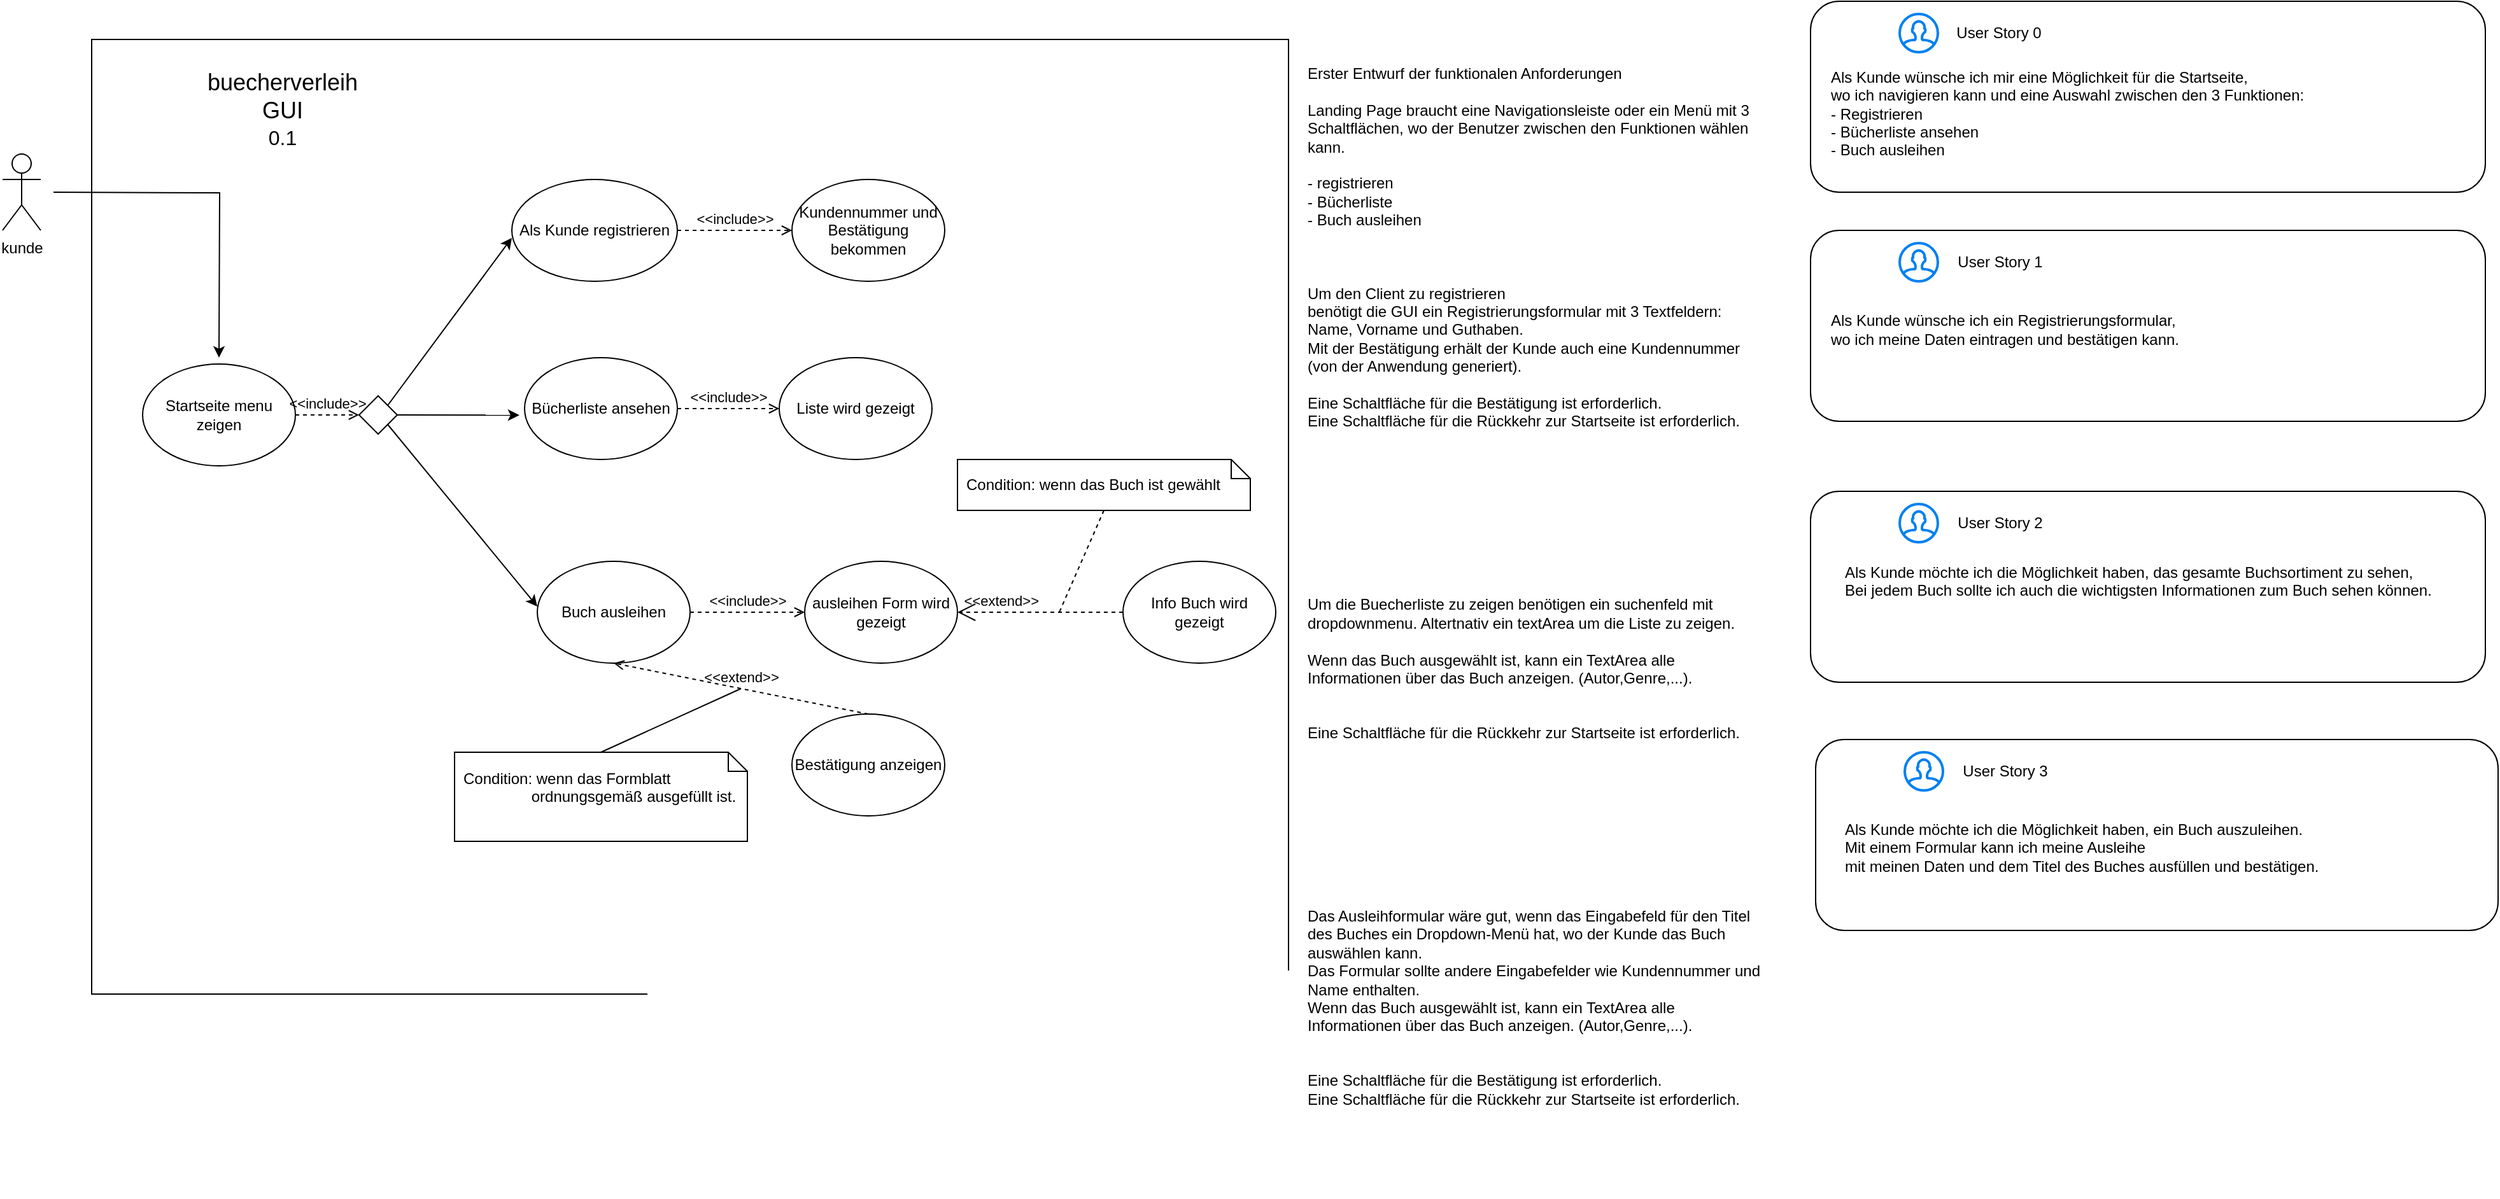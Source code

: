 <mxfile version="22.0.0" type="device">
  <diagram name="Seite-1" id="uxTLcfkTgohi3he8zT08">
    <mxGraphModel dx="1808" dy="869" grid="1" gridSize="10" guides="1" tooltips="1" connect="1" arrows="1" fold="1" page="1" pageScale="1" pageWidth="827" pageHeight="1169" math="0" shadow="0">
      <root>
        <mxCell id="0" />
        <mxCell id="1" parent="0" />
        <mxCell id="-Hhe_IaTKdPIlDTNNeOO-61" value="" style="rounded=1;whiteSpace=wrap;html=1;" vertex="1" parent="1">
          <mxGeometry x="1170" y="50" width="530" height="150" as="geometry" />
        </mxCell>
        <mxCell id="-Hhe_IaTKdPIlDTNNeOO-51" value="" style="rounded=0;whiteSpace=wrap;html=1;" vertex="1" parent="1">
          <mxGeometry x="-180" y="80" width="940" height="750" as="geometry" />
        </mxCell>
        <mxCell id="-Hhe_IaTKdPIlDTNNeOO-38" style="edgeStyle=orthogonalEdgeStyle;rounded=0;orthogonalLoop=1;jettySize=auto;html=1;" edge="1" parent="1">
          <mxGeometry relative="1" as="geometry">
            <mxPoint x="-80" y="330" as="targetPoint" />
            <mxPoint x="-210" y="200" as="sourcePoint" />
          </mxGeometry>
        </mxCell>
        <mxCell id="-Hhe_IaTKdPIlDTNNeOO-1" value="&lt;div&gt;kunde&lt;/div&gt;&lt;div&gt;&lt;br&gt;&lt;/div&gt;" style="shape=umlActor;verticalLabelPosition=bottom;verticalAlign=top;html=1;" vertex="1" parent="1">
          <mxGeometry x="-250" y="170" width="30" height="60" as="geometry" />
        </mxCell>
        <mxCell id="-Hhe_IaTKdPIlDTNNeOO-2" value="Als Kunde registrieren" style="ellipse;whiteSpace=wrap;html=1;" vertex="1" parent="1">
          <mxGeometry x="150" y="190" width="130" height="80" as="geometry" />
        </mxCell>
        <mxCell id="-Hhe_IaTKdPIlDTNNeOO-5" value="Kundennummer und Bestätigung bekommen" style="ellipse;whiteSpace=wrap;html=1;" vertex="1" parent="1">
          <mxGeometry x="370" y="190" width="120" height="80" as="geometry" />
        </mxCell>
        <mxCell id="-Hhe_IaTKdPIlDTNNeOO-6" value="&amp;lt;&amp;lt;include&amp;gt;&amp;gt;" style="html=1;verticalAlign=bottom;labelBackgroundColor=none;endArrow=open;endFill=0;dashed=1;rounded=0;exitX=1;exitY=0.5;exitDx=0;exitDy=0;entryX=0;entryY=0.5;entryDx=0;entryDy=0;" edge="1" parent="1" source="-Hhe_IaTKdPIlDTNNeOO-2" target="-Hhe_IaTKdPIlDTNNeOO-5">
          <mxGeometry width="160" relative="1" as="geometry">
            <mxPoint x="140" y="430" as="sourcePoint" />
            <mxPoint x="300" y="430" as="targetPoint" />
          </mxGeometry>
        </mxCell>
        <mxCell id="-Hhe_IaTKdPIlDTNNeOO-7" value="&lt;div&gt;&lt;font style=&quot;font-size: 18px;&quot;&gt;buecherverleih GUI &lt;br&gt;&lt;/font&gt;&lt;/div&gt;&lt;div&gt;&lt;font size=&quot;3&quot;&gt;0.1&lt;/font&gt;&lt;/div&gt;" style="text;html=1;strokeColor=none;fillColor=none;align=center;verticalAlign=middle;whiteSpace=wrap;rounded=0;" vertex="1" parent="1">
          <mxGeometry x="-60" y="120" width="60" height="30" as="geometry" />
        </mxCell>
        <mxCell id="-Hhe_IaTKdPIlDTNNeOO-9" value="Bücherliste ansehen&lt;br&gt;" style="ellipse;whiteSpace=wrap;html=1;" vertex="1" parent="1">
          <mxGeometry x="160" y="330" width="120" height="80" as="geometry" />
        </mxCell>
        <mxCell id="-Hhe_IaTKdPIlDTNNeOO-11" value="Buch ausleihen" style="ellipse;whiteSpace=wrap;html=1;" vertex="1" parent="1">
          <mxGeometry x="170" y="490" width="120" height="80" as="geometry" />
        </mxCell>
        <mxCell id="-Hhe_IaTKdPIlDTNNeOO-14" value="Bestätigung anzeigen" style="ellipse;whiteSpace=wrap;html=1;" vertex="1" parent="1">
          <mxGeometry x="370" y="610" width="120" height="80" as="geometry" />
        </mxCell>
        <mxCell id="-Hhe_IaTKdPIlDTNNeOO-15" value="Liste wird gezeigt" style="ellipse;whiteSpace=wrap;html=1;" vertex="1" parent="1">
          <mxGeometry x="360" y="330" width="120" height="80" as="geometry" />
        </mxCell>
        <mxCell id="-Hhe_IaTKdPIlDTNNeOO-17" value="&amp;lt;&amp;lt;include&amp;gt;&amp;gt;" style="html=1;verticalAlign=bottom;labelBackgroundColor=none;endArrow=open;endFill=0;dashed=1;rounded=0;entryX=0;entryY=0.5;entryDx=0;entryDy=0;exitX=1;exitY=0.5;exitDx=0;exitDy=0;" edge="1" parent="1" source="-Hhe_IaTKdPIlDTNNeOO-9" target="-Hhe_IaTKdPIlDTNNeOO-15">
          <mxGeometry width="160" relative="1" as="geometry">
            <mxPoint x="140" y="430" as="sourcePoint" />
            <mxPoint x="300" y="430" as="targetPoint" />
          </mxGeometry>
        </mxCell>
        <mxCell id="-Hhe_IaTKdPIlDTNNeOO-20" value="&lt;div&gt;Erster Entwurf der funktionalen Anforderungen&lt;/div&gt;&lt;div&gt;&lt;br&gt;&lt;/div&gt;&lt;div&gt;Landing Page braucht eine Navigationsleiste oder ein Menü mit 3 Schaltflächen, wo der Benutzer zwischen den Funktionen wählen kann.&lt;br&gt;&lt;br&gt;&lt;/div&gt;&lt;div&gt;- registrieren &lt;br&gt;&lt;/div&gt;&lt;div&gt;- Bücherliste &lt;br&gt;&lt;/div&gt;&lt;div&gt;- Buch ausleihen &lt;br&gt;&lt;/div&gt;&lt;div&gt;&lt;br&gt;&lt;/div&gt;&lt;br&gt;&lt;div&gt;&lt;br&gt;&lt;/div&gt;&lt;div&gt;Um den Client zu registrieren&lt;/div&gt;benötigt die GUI ein Registrierungsformular mit 3 Textfeldern: Name, Vorname und Guthaben.&lt;br&gt;&lt;div&gt;Mit der Bestätigung erhält der Kunde auch eine Kundennummer (von der Anwendung generiert).&lt;/div&gt;&lt;div&gt;&lt;br&gt;&lt;/div&gt;&lt;div&gt;Eine Schaltfläche für die Bestätigung ist erforderlich.&lt;/div&gt;&lt;div&gt;Eine Schaltfläche für die Rückkehr zur Startseite ist erforderlich.&lt;/div&gt;&lt;br&gt;&lt;br&gt;&lt;div&gt;&lt;br&gt;&lt;/div&gt;&lt;div&gt;&lt;br&gt;&lt;/div&gt;&lt;div&gt;&lt;br&gt;&lt;/div&gt;&lt;div&gt;&lt;br&gt;&lt;/div&gt;&lt;div&gt;&lt;br&gt;&lt;/div&gt;&lt;div&gt;&lt;br&gt;&lt;/div&gt;&lt;div&gt;&lt;br&gt;&lt;/div&gt;&lt;div&gt;Um die Buecherliste zu zeigen benötigen ein suchenfeld mit dropdownmenu. Altertnativ ein textArea um die Liste zu zeigen. &lt;br&gt;&lt;/div&gt;&lt;div&gt;&lt;br&gt;&lt;/div&gt;&lt;div&gt;Wenn das Buch ausgewählt ist, kann ein TextArea alle Informationen über das Buch anzeigen. (Autor,Genre,...).&lt;/div&gt;&lt;div&gt;&lt;br&gt;&lt;/div&gt;&lt;div&gt;&lt;br&gt;&lt;/div&gt;&lt;div&gt;Eine Schaltfläche für die Rückkehr zur Startseite ist erforderlich.&lt;/div&gt;&lt;div&gt;&lt;br&gt;&lt;/div&gt;&lt;div&gt;&lt;br&gt;&lt;/div&gt;&lt;div&gt;&lt;br&gt;&lt;/div&gt;&lt;div&gt;&lt;br&gt;&lt;/div&gt;&lt;div&gt;&lt;br&gt;&lt;/div&gt;&lt;div&gt;&lt;br&gt;&lt;/div&gt;&lt;div&gt;&lt;br&gt;&lt;/div&gt;&lt;div&gt;&lt;br&gt;&lt;/div&gt;&lt;div&gt;&lt;br&gt;&lt;/div&gt;Das Ausleihformular wäre gut, wenn das Eingabefeld für den Titel des Buches ein Dropdown-Menü hat, wo der Kunde das Buch auswählen kann.&lt;br&gt;Das Formular sollte andere Eingabefelder wie Kundennummer und Name enthalten.&lt;br&gt;&lt;div&gt;Wenn das Buch ausgewählt ist, kann ein TextArea alle Informationen über das Buch anzeigen. (Autor,Genre,...).&lt;/div&gt;&lt;br&gt;&lt;div&gt;&lt;br&gt;&lt;/div&gt;&lt;div&gt;Eine Schaltfläche für die Bestätigung ist erforderlich.&lt;/div&gt;&lt;div&gt;Eine Schaltfläche für die Rückkehr zur Startseite ist erforderlich.&lt;br&gt;&lt;br&gt;&lt;br&gt;&lt;br&gt;&lt;br&gt;&lt;br&gt;&lt;/div&gt;" style="text;html=1;strokeColor=none;fillColor=none;spacing=5;spacingTop=-20;whiteSpace=wrap;overflow=hidden;rounded=0;" vertex="1" parent="1">
          <mxGeometry x="770" y="110" width="370" height="880" as="geometry" />
        </mxCell>
        <mxCell id="-Hhe_IaTKdPIlDTNNeOO-21" value="ausleihen Form wird gezeigt" style="ellipse;whiteSpace=wrap;html=1;" vertex="1" parent="1">
          <mxGeometry x="380" y="490" width="120" height="80" as="geometry" />
        </mxCell>
        <mxCell id="-Hhe_IaTKdPIlDTNNeOO-22" value="&amp;lt;&amp;lt;include&amp;gt;&amp;gt;" style="html=1;verticalAlign=bottom;labelBackgroundColor=none;endArrow=open;endFill=0;dashed=1;rounded=0;exitX=1;exitY=0.5;exitDx=0;exitDy=0;entryX=0;entryY=0.5;entryDx=0;entryDy=0;" edge="1" parent="1" source="-Hhe_IaTKdPIlDTNNeOO-11" target="-Hhe_IaTKdPIlDTNNeOO-21">
          <mxGeometry width="160" relative="1" as="geometry">
            <mxPoint x="330" y="350" as="sourcePoint" />
            <mxPoint x="490" y="350" as="targetPoint" />
          </mxGeometry>
        </mxCell>
        <mxCell id="-Hhe_IaTKdPIlDTNNeOO-24" value="&amp;lt;&amp;lt;extend&amp;gt;&amp;gt;" style="html=1;verticalAlign=bottom;labelBackgroundColor=none;endArrow=open;endFill=0;dashed=1;rounded=0;exitX=0.5;exitY=0;exitDx=0;exitDy=0;entryX=0.5;entryY=1;entryDx=0;entryDy=0;" edge="1" parent="1" source="-Hhe_IaTKdPIlDTNNeOO-14" target="-Hhe_IaTKdPIlDTNNeOO-11">
          <mxGeometry width="160" relative="1" as="geometry">
            <mxPoint x="330" y="350" as="sourcePoint" />
            <mxPoint x="490" y="350" as="targetPoint" />
          </mxGeometry>
        </mxCell>
        <mxCell id="-Hhe_IaTKdPIlDTNNeOO-25" value="Condition: wenn das Formblatt                 ordnungsgemäß ausgefüllt ist.&#xa;" style="shape=note;size=15;spacingLeft=5;align=left;whiteSpace=wrap;" vertex="1" parent="1">
          <mxGeometry x="105" y="640" width="230" height="70" as="geometry" />
        </mxCell>
        <mxCell id="-Hhe_IaTKdPIlDTNNeOO-28" value="" style="endArrow=none;html=1;rounded=0;exitX=0.5;exitY=0;exitDx=0;exitDy=0;exitPerimeter=0;" edge="1" parent="1" source="-Hhe_IaTKdPIlDTNNeOO-25">
          <mxGeometry width="50" height="50" relative="1" as="geometry">
            <mxPoint x="380" y="380" as="sourcePoint" />
            <mxPoint x="330" y="590" as="targetPoint" />
          </mxGeometry>
        </mxCell>
        <mxCell id="-Hhe_IaTKdPIlDTNNeOO-29" value="Info Buch wird gezeigt" style="ellipse;whiteSpace=wrap;html=1;" vertex="1" parent="1">
          <mxGeometry x="630" y="490" width="120" height="80" as="geometry" />
        </mxCell>
        <mxCell id="-Hhe_IaTKdPIlDTNNeOO-30" value="Condition: wenn das Buch ist gewählt" style="shape=note;size=15;spacingLeft=5;align=left;whiteSpace=wrap;" vertex="1" parent="1">
          <mxGeometry x="500" y="410" width="230" height="40" as="geometry" />
        </mxCell>
        <mxCell id="-Hhe_IaTKdPIlDTNNeOO-31" value="&amp;lt;&amp;lt;extend&amp;gt;&amp;gt;" style="align=right;html=1;verticalAlign=bottom;rounded=0;labelBackgroundColor=none;endArrow=open;endSize=12;dashed=1;exitX=0;exitY=0.5;exitDx=0;exitDy=0;entryX=1;entryY=0.5;entryDx=0;entryDy=0;" edge="1" parent="1" source="-Hhe_IaTKdPIlDTNNeOO-29" target="-Hhe_IaTKdPIlDTNNeOO-21">
          <mxGeometry relative="1" as="geometry">
            <mxPoint x="480" y="490" as="targetPoint" />
            <mxPoint x="640" y="490" as="sourcePoint" />
          </mxGeometry>
        </mxCell>
        <mxCell id="-Hhe_IaTKdPIlDTNNeOO-32" value="" style="edgeStyle=none;html=1;endArrow=none;rounded=0;labelBackgroundColor=none;dashed=1;exitX=0.5;exitY=1;" edge="1" source="-Hhe_IaTKdPIlDTNNeOO-30" parent="1">
          <mxGeometry relative="1" as="geometry">
            <mxPoint x="580" y="530" as="targetPoint" />
          </mxGeometry>
        </mxCell>
        <mxCell id="-Hhe_IaTKdPIlDTNNeOO-33" value="Startseite menu zeigen" style="ellipse;whiteSpace=wrap;html=1;" vertex="1" parent="1">
          <mxGeometry x="-140" y="335" width="120" height="80" as="geometry" />
        </mxCell>
        <mxCell id="-Hhe_IaTKdPIlDTNNeOO-44" value="" style="rhombus;" vertex="1" parent="1">
          <mxGeometry x="30" y="360" width="30" height="30" as="geometry" />
        </mxCell>
        <mxCell id="-Hhe_IaTKdPIlDTNNeOO-47" value="&amp;lt;&amp;lt;include&amp;gt;&amp;gt;" style="html=1;verticalAlign=bottom;labelBackgroundColor=none;endArrow=open;endFill=0;dashed=1;rounded=0;exitX=1;exitY=0.5;exitDx=0;exitDy=0;entryX=0;entryY=0.5;entryDx=0;entryDy=0;" edge="1" parent="1" source="-Hhe_IaTKdPIlDTNNeOO-33" target="-Hhe_IaTKdPIlDTNNeOO-44">
          <mxGeometry width="160" relative="1" as="geometry">
            <mxPoint x="30" y="390" as="sourcePoint" />
            <mxPoint x="190" y="390" as="targetPoint" />
          </mxGeometry>
        </mxCell>
        <mxCell id="-Hhe_IaTKdPIlDTNNeOO-48" value="" style="endArrow=classic;html=1;rounded=0;exitX=1;exitY=0.5;exitDx=0;exitDy=0;entryX=-0.034;entryY=0.564;entryDx=0;entryDy=0;entryPerimeter=0;" edge="1" parent="1" source="-Hhe_IaTKdPIlDTNNeOO-44" target="-Hhe_IaTKdPIlDTNNeOO-9">
          <mxGeometry width="50" height="50" relative="1" as="geometry">
            <mxPoint x="90" y="410" as="sourcePoint" />
            <mxPoint x="140" y="360" as="targetPoint" />
          </mxGeometry>
        </mxCell>
        <mxCell id="-Hhe_IaTKdPIlDTNNeOO-49" value="" style="endArrow=classic;html=1;rounded=0;exitX=1;exitY=0;exitDx=0;exitDy=0;entryX=0;entryY=0.573;entryDx=0;entryDy=0;entryPerimeter=0;" edge="1" parent="1" source="-Hhe_IaTKdPIlDTNNeOO-44" target="-Hhe_IaTKdPIlDTNNeOO-2">
          <mxGeometry width="50" height="50" relative="1" as="geometry">
            <mxPoint x="90" y="410" as="sourcePoint" />
            <mxPoint x="140" y="360" as="targetPoint" />
          </mxGeometry>
        </mxCell>
        <mxCell id="-Hhe_IaTKdPIlDTNNeOO-50" value="" style="endArrow=classic;html=1;rounded=0;exitX=1;exitY=1;exitDx=0;exitDy=0;entryX=0;entryY=0.444;entryDx=0;entryDy=0;entryPerimeter=0;" edge="1" parent="1" source="-Hhe_IaTKdPIlDTNNeOO-44" target="-Hhe_IaTKdPIlDTNNeOO-11">
          <mxGeometry width="50" height="50" relative="1" as="geometry">
            <mxPoint x="90" y="410" as="sourcePoint" />
            <mxPoint x="140" y="360" as="targetPoint" />
          </mxGeometry>
        </mxCell>
        <mxCell id="-Hhe_IaTKdPIlDTNNeOO-52" value="" style="html=1;verticalLabelPosition=bottom;align=center;labelBackgroundColor=#ffffff;verticalAlign=top;strokeWidth=2;strokeColor=#0080F0;shadow=0;dashed=0;shape=mxgraph.ios7.icons.user;" vertex="1" parent="1">
          <mxGeometry x="1240" y="60" width="30" height="30" as="geometry" />
        </mxCell>
        <mxCell id="-Hhe_IaTKdPIlDTNNeOO-53" value="&lt;div&gt;User Story 0&lt;/div&gt;" style="text;html=1;strokeColor=none;fillColor=none;align=center;verticalAlign=middle;whiteSpace=wrap;rounded=0;" vertex="1" parent="1">
          <mxGeometry x="1258" y="60" width="120" height="30" as="geometry" />
        </mxCell>
        <mxCell id="-Hhe_IaTKdPIlDTNNeOO-58" value="&lt;div align=&quot;left&quot;&gt;&lt;br&gt;&lt;/div&gt;&lt;div&gt;&lt;br&gt;&lt;/div&gt;Als Kunde wünsche ich mir eine Möglichkeit für die Startseite,&lt;br&gt;wo ich navigieren kann und eine Auswahl zwischen den 3 Funktionen:&lt;br&gt;- Registrieren&lt;br&gt;- Bücherliste ansehen&lt;br&gt;- Buch ausleihen" style="text;html=1;align=left;verticalAlign=middle;resizable=0;points=[];autosize=1;strokeColor=none;fillColor=none;" vertex="1" parent="1">
          <mxGeometry x="1184" y="69" width="390" height="110" as="geometry" />
        </mxCell>
        <mxCell id="-Hhe_IaTKdPIlDTNNeOO-70" value="" style="rounded=1;whiteSpace=wrap;html=1;" vertex="1" parent="1">
          <mxGeometry x="1174" y="630" width="536" height="150" as="geometry" />
        </mxCell>
        <mxCell id="-Hhe_IaTKdPIlDTNNeOO-71" value="" style="html=1;verticalLabelPosition=bottom;align=center;labelBackgroundColor=#ffffff;verticalAlign=top;strokeWidth=2;strokeColor=#0080F0;shadow=0;dashed=0;shape=mxgraph.ios7.icons.user;" vertex="1" parent="1">
          <mxGeometry x="1244" y="640" width="30" height="30" as="geometry" />
        </mxCell>
        <mxCell id="-Hhe_IaTKdPIlDTNNeOO-72" value="&lt;div&gt;User Story 3&lt;br&gt;&lt;/div&gt;" style="text;html=1;strokeColor=none;fillColor=none;align=center;verticalAlign=middle;whiteSpace=wrap;rounded=0;" vertex="1" parent="1">
          <mxGeometry x="1263" y="640" width="120" height="30" as="geometry" />
        </mxCell>
        <mxCell id="-Hhe_IaTKdPIlDTNNeOO-74" value="" style="rounded=1;whiteSpace=wrap;html=1;" vertex="1" parent="1">
          <mxGeometry x="1170" y="230" width="530" height="150" as="geometry" />
        </mxCell>
        <mxCell id="-Hhe_IaTKdPIlDTNNeOO-75" value="" style="html=1;verticalLabelPosition=bottom;align=center;labelBackgroundColor=#ffffff;verticalAlign=top;strokeWidth=2;strokeColor=#0080F0;shadow=0;dashed=0;shape=mxgraph.ios7.icons.user;" vertex="1" parent="1">
          <mxGeometry x="1240" y="240" width="30" height="30" as="geometry" />
        </mxCell>
        <mxCell id="-Hhe_IaTKdPIlDTNNeOO-76" value="&lt;div&gt;User Story 1&lt;/div&gt;" style="text;html=1;strokeColor=none;fillColor=none;align=center;verticalAlign=middle;whiteSpace=wrap;rounded=0;" vertex="1" parent="1">
          <mxGeometry x="1259" y="240" width="120" height="30" as="geometry" />
        </mxCell>
        <mxCell id="-Hhe_IaTKdPIlDTNNeOO-77" value="Als Kunde wünsche ich ein Registrierungsformular,&lt;br&gt;wo ich meine Daten eintragen und bestätigen kann." style="text;html=1;align=left;verticalAlign=middle;resizable=0;points=[];autosize=1;strokeColor=none;fillColor=none;" vertex="1" parent="1">
          <mxGeometry x="1184" y="288" width="290" height="40" as="geometry" />
        </mxCell>
        <mxCell id="-Hhe_IaTKdPIlDTNNeOO-78" value="" style="rounded=1;whiteSpace=wrap;html=1;" vertex="1" parent="1">
          <mxGeometry x="1170" y="435" width="530" height="150" as="geometry" />
        </mxCell>
        <mxCell id="-Hhe_IaTKdPIlDTNNeOO-79" value="" style="html=1;verticalLabelPosition=bottom;align=center;labelBackgroundColor=#ffffff;verticalAlign=top;strokeWidth=2;strokeColor=#0080F0;shadow=0;dashed=0;shape=mxgraph.ios7.icons.user;" vertex="1" parent="1">
          <mxGeometry x="1240" y="445" width="30" height="30" as="geometry" />
        </mxCell>
        <mxCell id="-Hhe_IaTKdPIlDTNNeOO-80" value="&lt;div&gt;User Story 2&lt;br&gt;&lt;/div&gt;" style="text;html=1;strokeColor=none;fillColor=none;align=center;verticalAlign=middle;whiteSpace=wrap;rounded=0;" vertex="1" parent="1">
          <mxGeometry x="1259" y="445" width="120" height="30" as="geometry" />
        </mxCell>
        <mxCell id="-Hhe_IaTKdPIlDTNNeOO-81" value="Als Kunde möchte ich die Möglichkeit haben, das gesamte Buchsortiment zu sehen,&lt;br&gt;Bei jedem Buch sollte ich auch die wichtigsten Informationen zum Buch sehen können.&lt;br&gt;&lt;br&gt;&lt;br&gt;" style="text;html=1;align=left;verticalAlign=middle;resizable=0;points=[];autosize=1;strokeColor=none;fillColor=none;" vertex="1" parent="1">
          <mxGeometry x="1195" y="485" width="480" height="70" as="geometry" />
        </mxCell>
        <mxCell id="-Hhe_IaTKdPIlDTNNeOO-82" value="&lt;div&gt;Als Kunde möchte ich die Möglichkeit haben, ein Buch auszuleihen.&lt;/div&gt;&lt;div&gt;Mit einem Formular kann ich meine Ausleihe&lt;/div&gt;mit meinen Daten und dem Titel des Buches ausfüllen und bestätigen." style="text;html=1;align=left;verticalAlign=middle;resizable=0;points=[];autosize=1;strokeColor=none;fillColor=none;" vertex="1" parent="1">
          <mxGeometry x="1195" y="685" width="390" height="60" as="geometry" />
        </mxCell>
      </root>
    </mxGraphModel>
  </diagram>
</mxfile>
